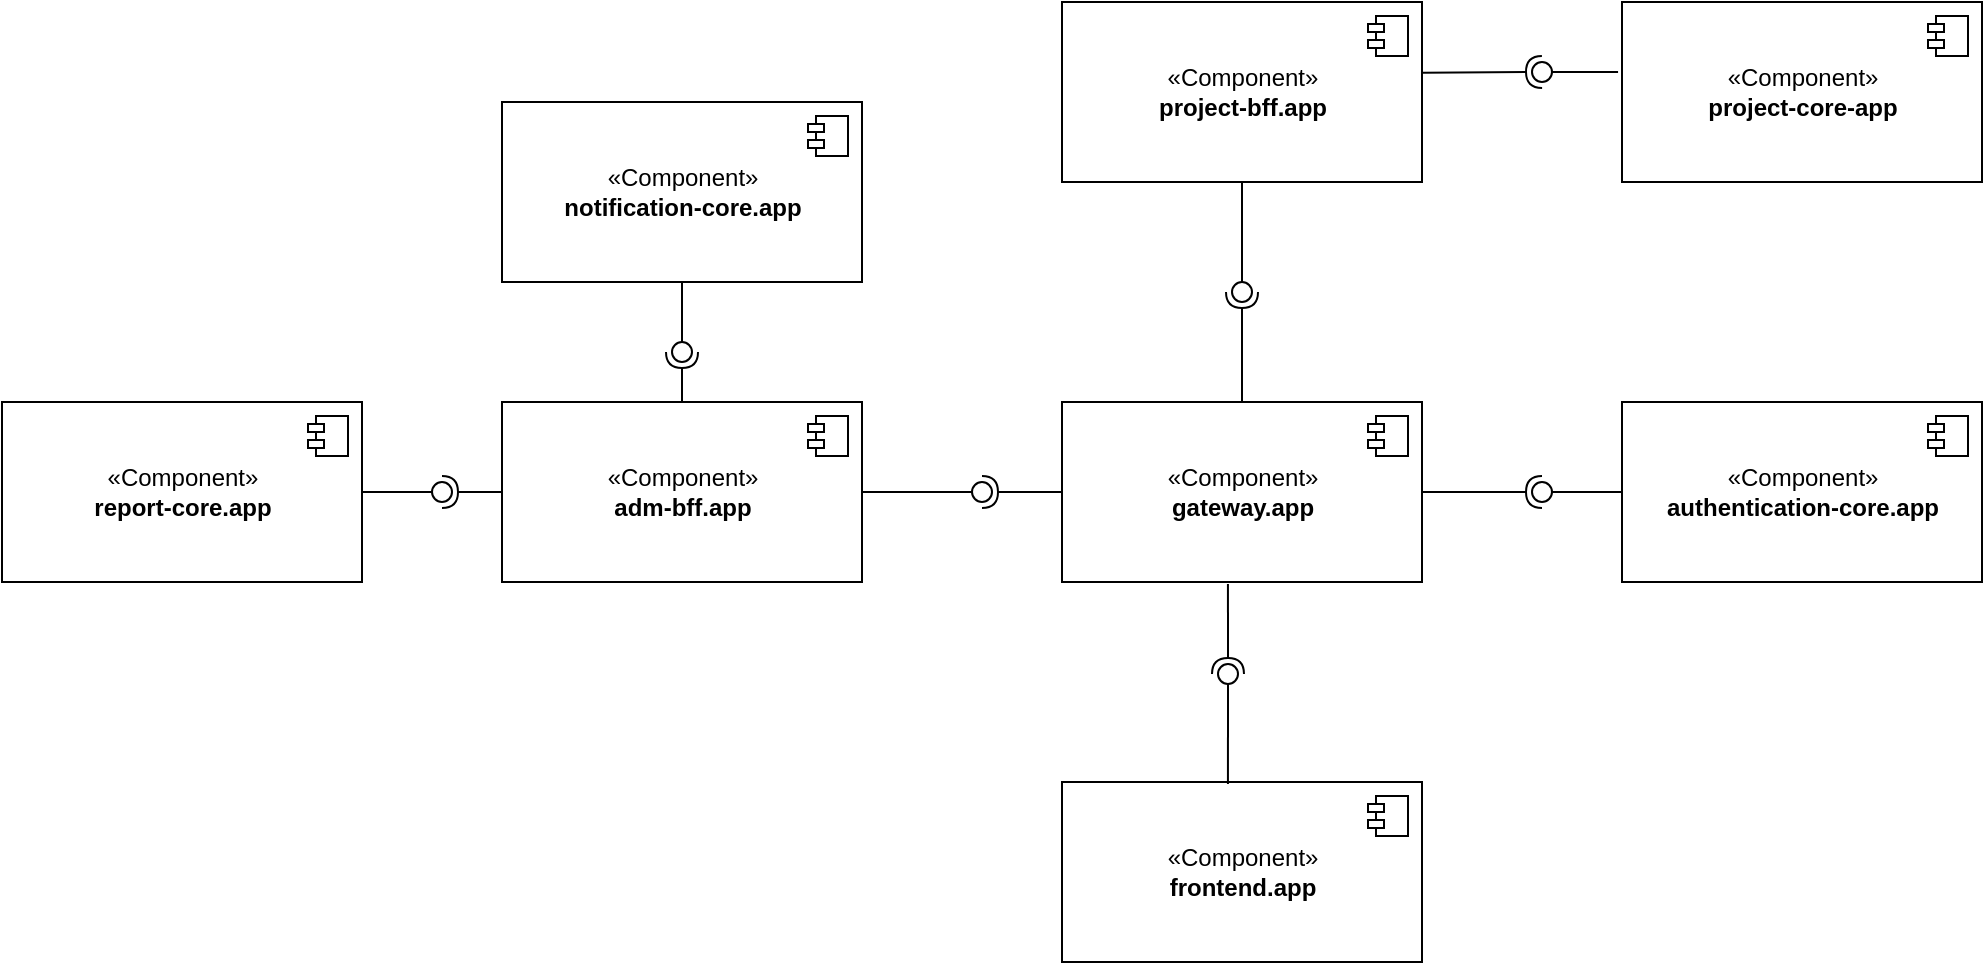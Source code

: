 <mxfile version="14.6.13" type="device"><diagram id="1hcjOIuiNt76-gmNeE9T" name="Page-1"><mxGraphModel dx="1324" dy="285" grid="1" gridSize="10" guides="1" tooltips="1" connect="1" arrows="1" fold="1" page="1" pageScale="1" pageWidth="850" pageHeight="1100" math="0" shadow="0"><root><mxCell id="0"/><mxCell id="1" parent="0"/><mxCell id="f4xrEejSY95xQdw1UFIJ-3" value="&lt;div&gt;«Component»&lt;b&gt;&lt;br&gt;&lt;/b&gt;&lt;/div&gt;&lt;div&gt;&lt;b&gt;authentication-core.app&lt;/b&gt;&lt;/div&gt;" style="html=1;dropTarget=0;" parent="1" vertex="1"><mxGeometry x="600" y="360" width="180" height="90" as="geometry"/></mxCell><mxCell id="f4xrEejSY95xQdw1UFIJ-4" value="" style="shape=module;jettyWidth=8;jettyHeight=4;" parent="f4xrEejSY95xQdw1UFIJ-3" vertex="1"><mxGeometry x="1" width="20" height="20" relative="1" as="geometry"><mxPoint x="-27" y="7" as="offset"/></mxGeometry></mxCell><mxCell id="f4xrEejSY95xQdw1UFIJ-7" value="«Component»&lt;br&gt;&lt;b&gt;gateway.app&lt;/b&gt;" style="html=1;dropTarget=0;" parent="1" vertex="1"><mxGeometry x="320" y="360" width="180" height="90" as="geometry"/></mxCell><mxCell id="f4xrEejSY95xQdw1UFIJ-8" value="" style="shape=module;jettyWidth=8;jettyHeight=4;" parent="f4xrEejSY95xQdw1UFIJ-7" vertex="1"><mxGeometry x="1" width="20" height="20" relative="1" as="geometry"><mxPoint x="-27" y="7" as="offset"/></mxGeometry></mxCell><mxCell id="f4xrEejSY95xQdw1UFIJ-9" value="«Component»&lt;br&gt;&lt;b&gt;frontend.app&lt;/b&gt;" style="html=1;dropTarget=0;" parent="1" vertex="1"><mxGeometry x="320" y="550" width="180" height="90" as="geometry"/></mxCell><mxCell id="f4xrEejSY95xQdw1UFIJ-10" value="" style="shape=module;jettyWidth=8;jettyHeight=4;" parent="f4xrEejSY95xQdw1UFIJ-9" vertex="1"><mxGeometry x="1" width="20" height="20" relative="1" as="geometry"><mxPoint x="-27" y="7" as="offset"/></mxGeometry></mxCell><mxCell id="f4xrEejSY95xQdw1UFIJ-11" value="«Component»&lt;br&gt;&lt;b&gt;project-core-ap&lt;/b&gt;&lt;b&gt;p&lt;/b&gt;" style="html=1;dropTarget=0;" parent="1" vertex="1"><mxGeometry x="600" y="160" width="180" height="90" as="geometry"/></mxCell><mxCell id="f4xrEejSY95xQdw1UFIJ-12" value="" style="shape=module;jettyWidth=8;jettyHeight=4;" parent="f4xrEejSY95xQdw1UFIJ-11" vertex="1"><mxGeometry x="1" width="20" height="20" relative="1" as="geometry"><mxPoint x="-27" y="7" as="offset"/></mxGeometry></mxCell><mxCell id="f4xrEejSY95xQdw1UFIJ-13" value="«Component»&lt;br&gt;&lt;b&gt;notification-core.app&lt;/b&gt;" style="html=1;dropTarget=0;" parent="1" vertex="1"><mxGeometry x="40" y="210" width="180" height="90" as="geometry"/></mxCell><mxCell id="f4xrEejSY95xQdw1UFIJ-14" value="" style="shape=module;jettyWidth=8;jettyHeight=4;" parent="f4xrEejSY95xQdw1UFIJ-13" vertex="1"><mxGeometry x="1" width="20" height="20" relative="1" as="geometry"><mxPoint x="-27" y="7" as="offset"/></mxGeometry></mxCell><mxCell id="f4xrEejSY95xQdw1UFIJ-15" value="«Component»&lt;br&gt;&lt;b&gt;project-bff.app&lt;/b&gt;" style="html=1;dropTarget=0;" parent="1" vertex="1"><mxGeometry x="320" y="160" width="180" height="90" as="geometry"/></mxCell><mxCell id="f4xrEejSY95xQdw1UFIJ-16" value="" style="shape=module;jettyWidth=8;jettyHeight=4;" parent="f4xrEejSY95xQdw1UFIJ-15" vertex="1"><mxGeometry x="1" width="20" height="20" relative="1" as="geometry"><mxPoint x="-27" y="7" as="offset"/></mxGeometry></mxCell><mxCell id="f4xrEejSY95xQdw1UFIJ-20" value="" style="rounded=0;orthogonalLoop=1;jettySize=auto;html=1;endArrow=none;endFill=0;exitX=0.461;exitY=0.011;exitDx=0;exitDy=0;exitPerimeter=0;" parent="1" source="f4xrEejSY95xQdw1UFIJ-9" target="f4xrEejSY95xQdw1UFIJ-22" edge="1"><mxGeometry relative="1" as="geometry"><mxPoint x="383" y="496" as="sourcePoint"/></mxGeometry></mxCell><mxCell id="f4xrEejSY95xQdw1UFIJ-21" value="" style="rounded=0;orthogonalLoop=1;jettySize=auto;html=1;endArrow=halfCircle;endFill=0;entryX=0.5;entryY=0.5;entryDx=0;entryDy=0;endSize=6;strokeWidth=1;exitX=0.461;exitY=1.011;exitDx=0;exitDy=0;exitPerimeter=0;" parent="1" source="f4xrEejSY95xQdw1UFIJ-7" target="f4xrEejSY95xQdw1UFIJ-22" edge="1"><mxGeometry relative="1" as="geometry"><mxPoint x="423" y="496" as="sourcePoint"/></mxGeometry></mxCell><mxCell id="f4xrEejSY95xQdw1UFIJ-22" value="" style="ellipse;whiteSpace=wrap;html=1;fontFamily=Helvetica;fontSize=12;fontColor=#000000;align=center;strokeColor=#000000;fillColor=#ffffff;points=[];aspect=fixed;resizable=0;" parent="1" vertex="1"><mxGeometry x="398" y="491" width="10" height="10" as="geometry"/></mxCell><mxCell id="f4xrEejSY95xQdw1UFIJ-23" value="" style="rounded=0;orthogonalLoop=1;jettySize=auto;html=1;endArrow=none;endFill=0;exitX=0;exitY=0.5;exitDx=0;exitDy=0;" parent="1" source="f4xrEejSY95xQdw1UFIJ-3" target="f4xrEejSY95xQdw1UFIJ-25" edge="1"><mxGeometry relative="1" as="geometry"><mxPoint x="540" y="335" as="sourcePoint"/></mxGeometry></mxCell><mxCell id="f4xrEejSY95xQdw1UFIJ-24" value="" style="rounded=0;orthogonalLoop=1;jettySize=auto;html=1;endArrow=halfCircle;endFill=0;entryX=0.5;entryY=0.5;entryDx=0;entryDy=0;endSize=6;strokeWidth=1;exitX=1;exitY=0.5;exitDx=0;exitDy=0;" parent="1" source="f4xrEejSY95xQdw1UFIJ-7" target="f4xrEejSY95xQdw1UFIJ-25" edge="1"><mxGeometry relative="1" as="geometry"><mxPoint x="580" y="335" as="sourcePoint"/></mxGeometry></mxCell><mxCell id="f4xrEejSY95xQdw1UFIJ-25" value="" style="ellipse;whiteSpace=wrap;html=1;fontFamily=Helvetica;fontSize=12;fontColor=#000000;align=center;strokeColor=#000000;fillColor=#ffffff;points=[];aspect=fixed;resizable=0;" parent="1" vertex="1"><mxGeometry x="555" y="400" width="10" height="10" as="geometry"/></mxCell><mxCell id="f4xrEejSY95xQdw1UFIJ-26" value="" style="rounded=0;orthogonalLoop=1;jettySize=auto;html=1;endArrow=none;endFill=0;exitX=0.5;exitY=1;exitDx=0;exitDy=0;" parent="1" source="f4xrEejSY95xQdw1UFIJ-15" target="f4xrEejSY95xQdw1UFIJ-28" edge="1"><mxGeometry relative="1" as="geometry"><mxPoint x="390" y="305" as="sourcePoint"/></mxGeometry></mxCell><mxCell id="f4xrEejSY95xQdw1UFIJ-27" value="" style="rounded=0;orthogonalLoop=1;jettySize=auto;html=1;endArrow=halfCircle;endFill=0;entryX=0.5;entryY=0.5;entryDx=0;entryDy=0;endSize=6;strokeWidth=1;exitX=0.5;exitY=0;exitDx=0;exitDy=0;" parent="1" source="f4xrEejSY95xQdw1UFIJ-7" target="f4xrEejSY95xQdw1UFIJ-28" edge="1"><mxGeometry relative="1" as="geometry"><mxPoint x="430" y="305" as="sourcePoint"/></mxGeometry></mxCell><mxCell id="f4xrEejSY95xQdw1UFIJ-28" value="" style="ellipse;whiteSpace=wrap;html=1;fontFamily=Helvetica;fontSize=12;fontColor=#000000;align=center;strokeColor=#000000;fillColor=#ffffff;points=[];aspect=fixed;resizable=0;" parent="1" vertex="1"><mxGeometry x="405" y="300" width="10" height="10" as="geometry"/></mxCell><mxCell id="f4xrEejSY95xQdw1UFIJ-32" value="" style="rounded=0;orthogonalLoop=1;jettySize=auto;html=1;endArrow=none;endFill=0;exitX=-0.011;exitY=0.389;exitDx=0;exitDy=0;exitPerimeter=0;" parent="1" source="f4xrEejSY95xQdw1UFIJ-11" target="f4xrEejSY95xQdw1UFIJ-34" edge="1"><mxGeometry relative="1" as="geometry"><mxPoint x="620" y="175" as="sourcePoint"/></mxGeometry></mxCell><mxCell id="f4xrEejSY95xQdw1UFIJ-33" value="" style="rounded=0;orthogonalLoop=1;jettySize=auto;html=1;endArrow=halfCircle;endFill=0;entryX=0.5;entryY=0.5;entryDx=0;entryDy=0;endSize=6;strokeWidth=1;exitX=1.002;exitY=0.393;exitDx=0;exitDy=0;exitPerimeter=0;" parent="1" source="f4xrEejSY95xQdw1UFIJ-15" target="f4xrEejSY95xQdw1UFIJ-34" edge="1"><mxGeometry relative="1" as="geometry"><mxPoint x="670" y="155" as="sourcePoint"/></mxGeometry></mxCell><mxCell id="f4xrEejSY95xQdw1UFIJ-34" value="" style="ellipse;whiteSpace=wrap;html=1;fontFamily=Helvetica;fontSize=12;fontColor=#000000;align=center;strokeColor=#000000;fillColor=#ffffff;points=[];aspect=fixed;resizable=0;" parent="1" vertex="1"><mxGeometry x="555" y="190" width="10" height="10" as="geometry"/></mxCell><mxCell id="8KbmKvaRVTjYYTILndH3-1" value="«Component»&lt;br&gt;&lt;b&gt;report-core.app&lt;/b&gt;" style="html=1;dropTarget=0;" parent="1" vertex="1"><mxGeometry x="-210" y="360" width="180" height="90" as="geometry"/></mxCell><mxCell id="8KbmKvaRVTjYYTILndH3-2" value="" style="shape=module;jettyWidth=8;jettyHeight=4;" parent="8KbmKvaRVTjYYTILndH3-1" vertex="1"><mxGeometry x="1" width="20" height="20" relative="1" as="geometry"><mxPoint x="-27" y="7" as="offset"/></mxGeometry></mxCell><mxCell id="_iJGbj_YVy5H8QCoDTFk-1" value="«Component»&lt;br&gt;&lt;b&gt;adm-bff.app&lt;/b&gt;" style="html=1;dropTarget=0;" parent="1" vertex="1"><mxGeometry x="40" y="360" width="180" height="90" as="geometry"/></mxCell><mxCell id="_iJGbj_YVy5H8QCoDTFk-2" value="" style="shape=module;jettyWidth=8;jettyHeight=4;" parent="_iJGbj_YVy5H8QCoDTFk-1" vertex="1"><mxGeometry x="1" width="20" height="20" relative="1" as="geometry"><mxPoint x="-27" y="7" as="offset"/></mxGeometry></mxCell><mxCell id="_iJGbj_YVy5H8QCoDTFk-3" value="" style="rounded=0;orthogonalLoop=1;jettySize=auto;html=1;endArrow=none;endFill=0;exitX=1;exitY=0.5;exitDx=0;exitDy=0;" parent="1" source="_iJGbj_YVy5H8QCoDTFk-1" target="_iJGbj_YVy5H8QCoDTFk-5" edge="1"><mxGeometry relative="1" as="geometry"><mxPoint x="260" y="405" as="sourcePoint"/></mxGeometry></mxCell><mxCell id="_iJGbj_YVy5H8QCoDTFk-4" value="" style="rounded=0;orthogonalLoop=1;jettySize=auto;html=1;endArrow=halfCircle;endFill=0;entryX=0.5;entryY=0.5;entryDx=0;entryDy=0;endSize=6;strokeWidth=1;exitX=0;exitY=0.5;exitDx=0;exitDy=0;" parent="1" source="f4xrEejSY95xQdw1UFIJ-7" target="_iJGbj_YVy5H8QCoDTFk-5" edge="1"><mxGeometry relative="1" as="geometry"><mxPoint x="300" y="405" as="sourcePoint"/></mxGeometry></mxCell><mxCell id="_iJGbj_YVy5H8QCoDTFk-5" value="" style="ellipse;whiteSpace=wrap;html=1;fontFamily=Helvetica;fontSize=12;fontColor=#000000;align=center;strokeColor=#000000;fillColor=#ffffff;points=[];aspect=fixed;resizable=0;" parent="1" vertex="1"><mxGeometry x="275" y="400" width="10" height="10" as="geometry"/></mxCell><mxCell id="_iJGbj_YVy5H8QCoDTFk-6" value="" style="rounded=0;orthogonalLoop=1;jettySize=auto;html=1;endArrow=none;endFill=0;exitX=0.5;exitY=1;exitDx=0;exitDy=0;" parent="1" source="f4xrEejSY95xQdw1UFIJ-13" target="_iJGbj_YVy5H8QCoDTFk-8" edge="1"><mxGeometry relative="1" as="geometry"><mxPoint x="110" y="335" as="sourcePoint"/></mxGeometry></mxCell><mxCell id="_iJGbj_YVy5H8QCoDTFk-7" value="" style="rounded=0;orthogonalLoop=1;jettySize=auto;html=1;endArrow=halfCircle;endFill=0;entryX=0.5;entryY=0.5;entryDx=0;entryDy=0;endSize=6;strokeWidth=1;exitX=0.5;exitY=0;exitDx=0;exitDy=0;" parent="1" source="_iJGbj_YVy5H8QCoDTFk-1" target="_iJGbj_YVy5H8QCoDTFk-8" edge="1"><mxGeometry relative="1" as="geometry"><mxPoint x="150" y="335" as="sourcePoint"/></mxGeometry></mxCell><mxCell id="_iJGbj_YVy5H8QCoDTFk-8" value="" style="ellipse;whiteSpace=wrap;html=1;fontFamily=Helvetica;fontSize=12;fontColor=#000000;align=center;strokeColor=#000000;fillColor=#ffffff;points=[];aspect=fixed;resizable=0;" parent="1" vertex="1"><mxGeometry x="125" y="330" width="10" height="10" as="geometry"/></mxCell><mxCell id="_iJGbj_YVy5H8QCoDTFk-9" value="" style="rounded=0;orthogonalLoop=1;jettySize=auto;html=1;endArrow=none;endFill=0;exitX=1;exitY=0.5;exitDx=0;exitDy=0;" parent="1" source="8KbmKvaRVTjYYTILndH3-1" target="_iJGbj_YVy5H8QCoDTFk-11" edge="1"><mxGeometry relative="1" as="geometry"><mxPoint x="-10" y="405" as="sourcePoint"/></mxGeometry></mxCell><mxCell id="_iJGbj_YVy5H8QCoDTFk-10" value="" style="rounded=0;orthogonalLoop=1;jettySize=auto;html=1;endArrow=halfCircle;endFill=0;entryX=0.5;entryY=0.5;entryDx=0;entryDy=0;endSize=6;strokeWidth=1;exitX=0;exitY=0.5;exitDx=0;exitDy=0;" parent="1" source="_iJGbj_YVy5H8QCoDTFk-1" target="_iJGbj_YVy5H8QCoDTFk-11" edge="1"><mxGeometry relative="1" as="geometry"><mxPoint x="30" y="405" as="sourcePoint"/></mxGeometry></mxCell><mxCell id="_iJGbj_YVy5H8QCoDTFk-11" value="" style="ellipse;whiteSpace=wrap;html=1;fontFamily=Helvetica;fontSize=12;fontColor=#000000;align=center;strokeColor=#000000;fillColor=#ffffff;points=[];aspect=fixed;resizable=0;" parent="1" vertex="1"><mxGeometry x="5" y="400" width="10" height="10" as="geometry"/></mxCell></root></mxGraphModel></diagram></mxfile>
